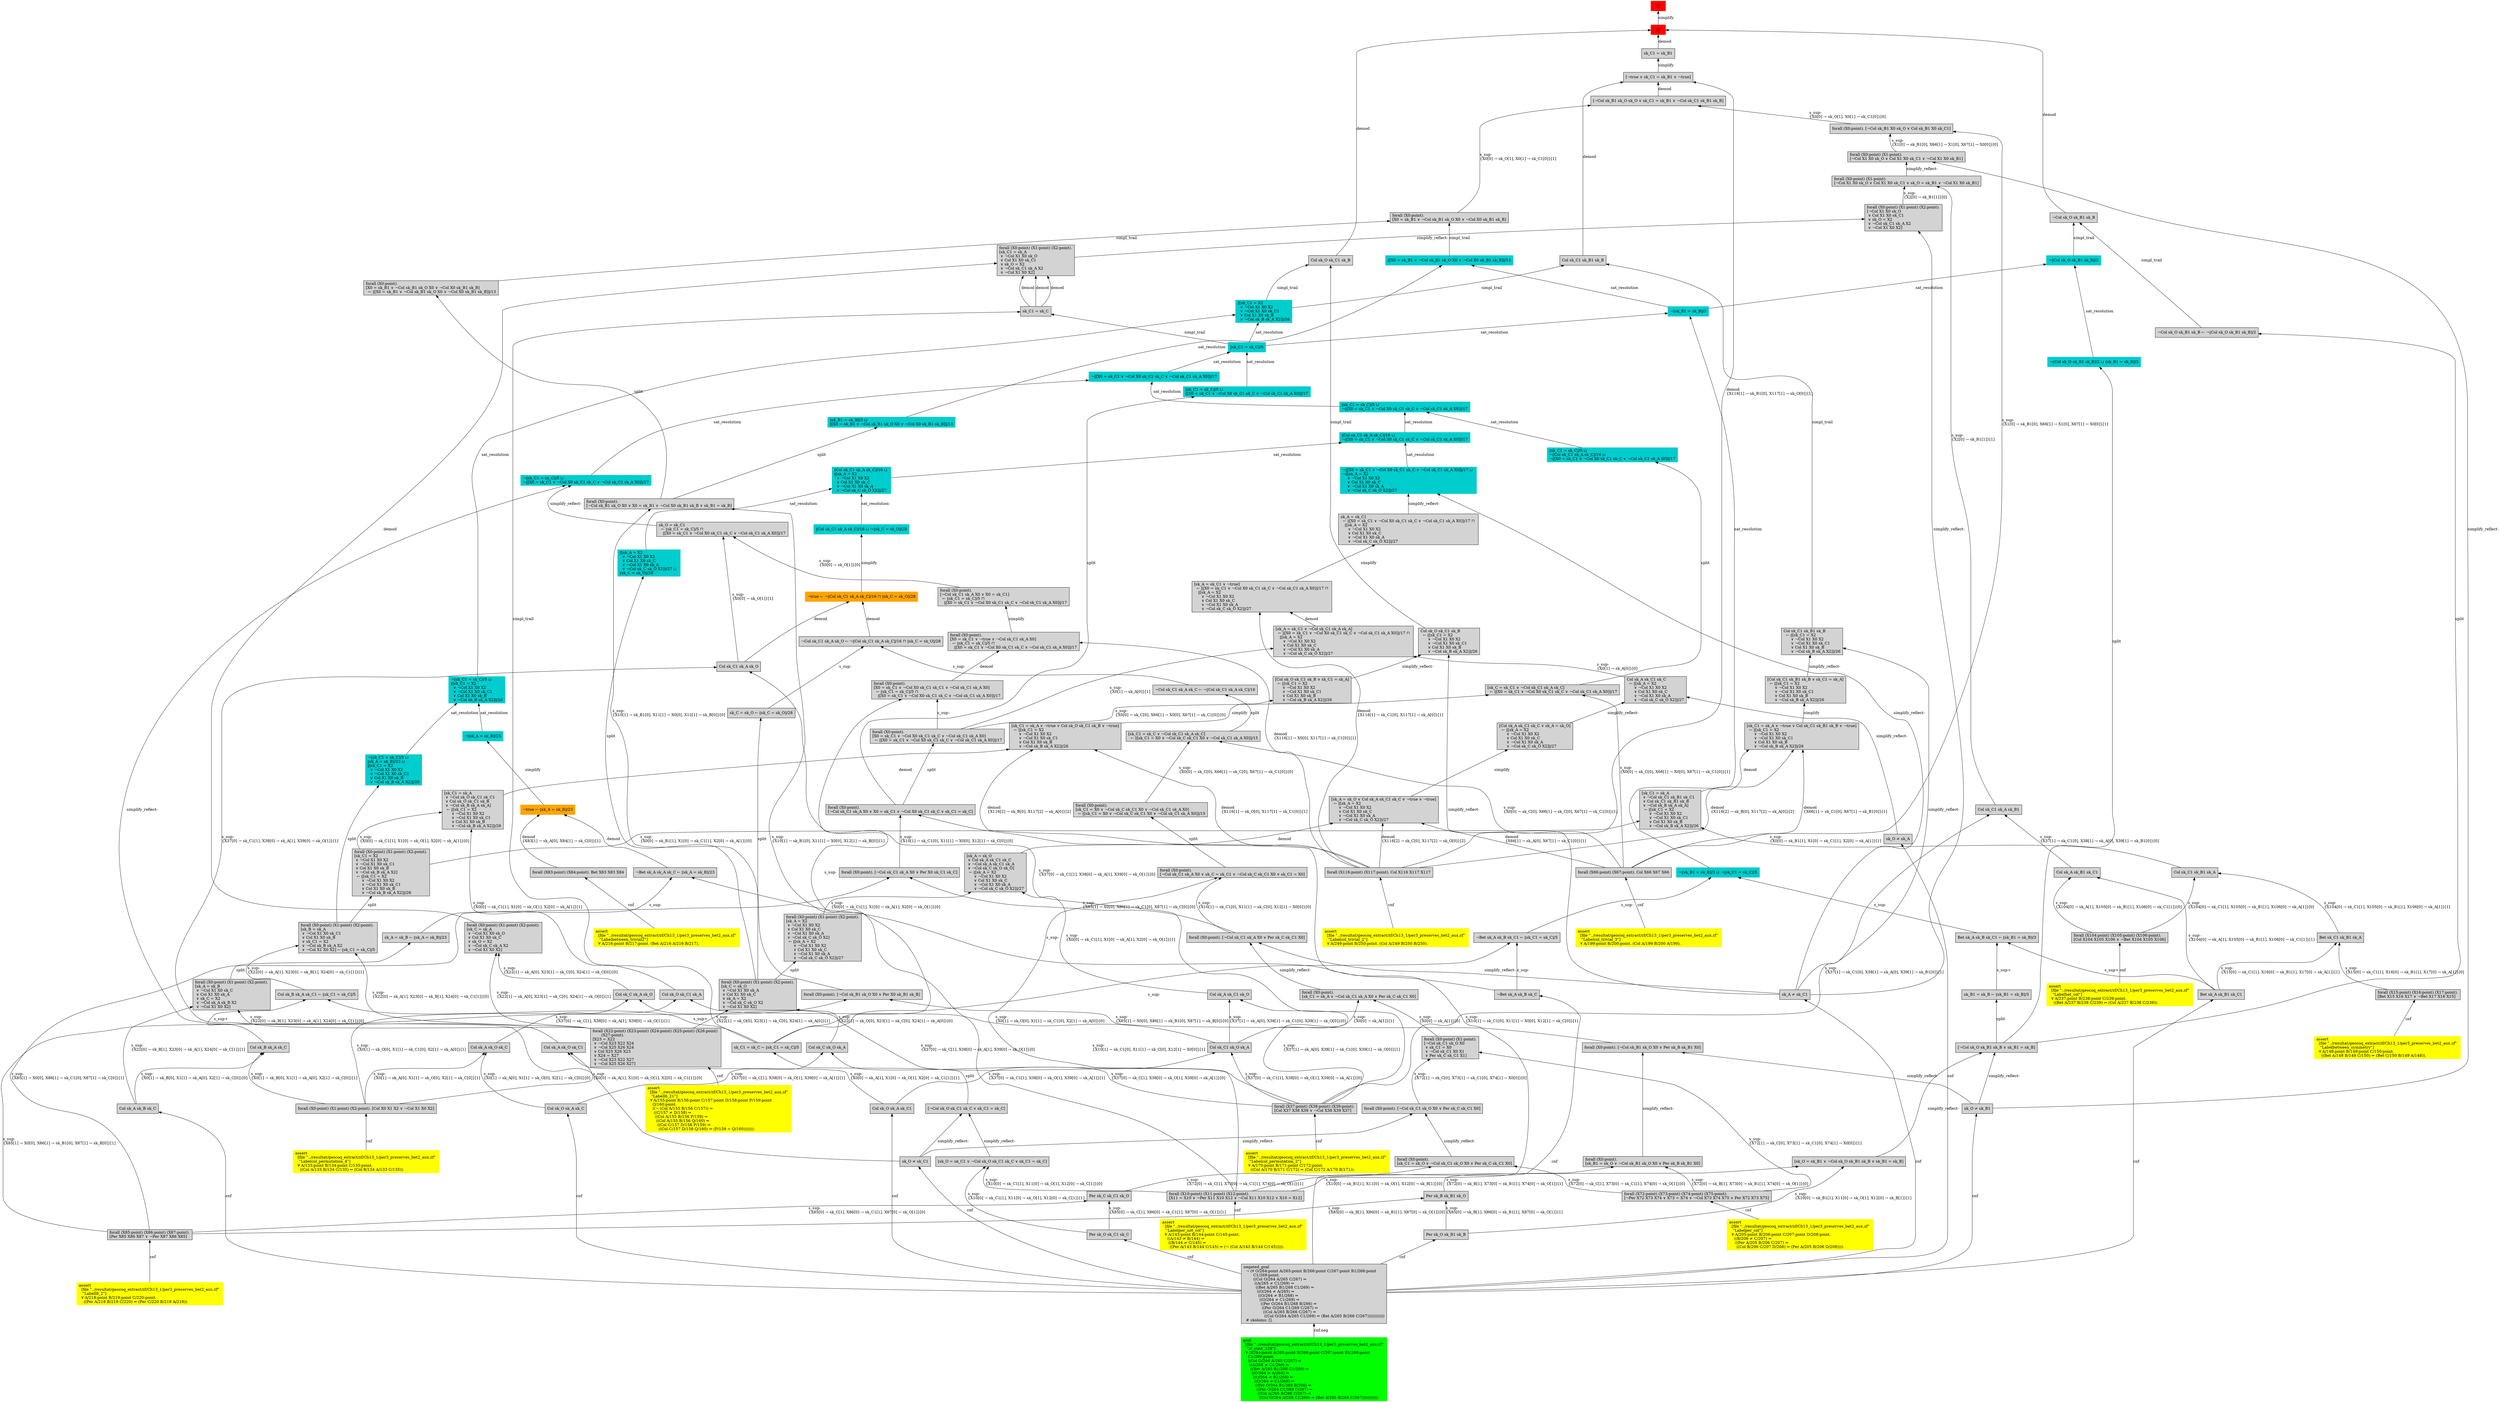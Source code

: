 digraph "unsat_graph" {
  vertex_0 [color=red, label="[]", shape=box, style=filled];
  vertex_0 -> vertex_1 [label="simplify", dir="back"];
  vertex_1 [color=red, label="[]", shape=box, style=filled];
  vertex_1 -> vertex_2 [label="demod", dir="back"];
  vertex_2 [shape=box, label="Col sk_O sk_C1 sk_B\l", style=filled];
  vertex_2 -> vertex_3 [label="simpl_trail", dir="back"];
  vertex_3 [color=cyan3, shape=box, label="⟦[sk_C1 = X2\l  ∨ ¬Col X1 X0 X2\l  ∨ ¬Col X1 X0 sk_C1\l  ∨ Col X1 X0 sk_B\l  ∨ ¬Col sk_B sk_A X2]⟧/26\l", style=filled];
  vertex_3 -> vertex_4 [label="sat_resolution", dir="back"];
  vertex_4 [color=cyan3, shape=box, label="⟦sk_C1 = sk_C⟧/5\l", style=filled];
  vertex_4 -> vertex_5 [label="sat_resolution", dir="back"];
  vertex_5 [color=cyan3, shape=box, label="¬⟦[X0 = sk_C1 ∨ ¬Col X0 sk_C1 sk_C ∨ ¬Col sk_C1 sk_A X0]⟧/17\l", style=filled];
  vertex_5 -> vertex_6 [label="sat_resolution", dir="back"];
  vertex_6 [color=cyan3, shape=box, label="¬⟦sk_C1 = sk_C⟧/5 ⊔ \l¬⟦[X0 = sk_C1 ∨ ¬Col X0 sk_C1 sk_C ∨ ¬Col sk_C1 sk_A X0]⟧/17\l", style=filled];
  vertex_6 -> vertex_7 [label="simplify_reflect-", dir="back"];
  vertex_7 [shape=box, label="sk_O ≠ sk_C1\l", style=filled];
  vertex_7 -> vertex_8 [label="cnf", dir="back"];
  vertex_8 [shape=box, label="negated_goal\l  ¬ (∀ O/264:point A/265:point B/266:point C/267:point B1/268:point \l        C1/269:point.\l        ((Col O/264 A/265 C/267) ⇒\l         ((A/265 ≠ C1/269) ⇒\l          ((Bet A/265 B1/268 C1/269) ⇒\l           ((O/264 ≠ A/265) ⇒\l            ((O/264 ≠ B1/268) ⇒\l             ((O/264 ≠ C1/269) ⇒\l              ((Per O/264 B1/268 B/266) ⇒\l               ((Per O/264 C1/269 C/267) ⇒\l                ((Col A/265 B/266 C/267) ⇒\l                 ((Col O/264 A/265 C1/269) ⇒ (Bet A/265 B/266 C/267))))))))))))\l  # skolems: [].\l", style=filled];
  vertex_8 -> vertex_9 [label="cnf.neg", dir="back"];
  vertex_9 [color=green, shape=box, label="goal\l  [file \"../resultat/geocoq_extract/zf/Ch13_1/per3_preserves_bet2_aux.zf\" \l   \"zf_stmt_128\"]\l  ∀ O/264:point A/265:point B/266:point C/267:point B1/268:point \l    C1/269:point.\l    ((Col O/264 A/265 C/267) ⇒\l     ((A/265 ≠ C1/269) ⇒\l      ((Bet A/265 B1/268 C1/269) ⇒\l       ((O/264 ≠ A/265) ⇒\l        ((O/264 ≠ B1/268) ⇒\l         ((O/264 ≠ C1/269) ⇒\l          ((Per O/264 B1/268 B/266) ⇒\l           ((Per O/264 C1/269 C/267) ⇒\l            ((Col A/265 B/266 C/267) ⇒\l             ((Col O/264 A/265 C1/269) ⇒ (Bet A/265 B/266 C/267))))))))))).\l", style=filled];
  vertex_6 -> vertex_10 [label="simplify_reflect-", dir="back"];
  vertex_10 [shape=box, label="sk_O = sk_C1\l  ← ⟦sk_C1 = sk_C⟧/5 ⊓ \l    ⟦[X0 = sk_C1 ∨ ¬Col X0 sk_C1 sk_C ∨ ¬Col sk_C1 sk_A X0]⟧/17\l", style=filled];
  vertex_10 -> vertex_11 [label="s_sup-\l\{X0[0] → sk_O[1]\}[0]\l", dir="back"];
  vertex_11 [shape=box, label="forall (X0:point).\l[¬Col sk_C1 sk_A X0 ∨ X0 = sk_C1]\l  ← ⟦sk_C1 = sk_C⟧/5 ⊓ \l    ⟦[X0 = sk_C1 ∨ ¬Col X0 sk_C1 sk_C ∨ ¬Col sk_C1 sk_A X0]⟧/17\l", style=filled];
  vertex_11 -> vertex_12 [label="simplify", dir="back"];
  vertex_12 [shape=box, label="forall (X0:point).\l[X0 = sk_C1 ∨ ¬true ∨ ¬Col sk_C1 sk_A X0]\l  ← ⟦sk_C1 = sk_C⟧/5 ⊓ \l    ⟦[X0 = sk_C1 ∨ ¬Col X0 sk_C1 sk_C ∨ ¬Col sk_C1 sk_A X0]⟧/17\l", style=filled];
  vertex_12 -> vertex_13 [label="demod\l\{X116[1] → X0[0], X117[1] → sk_C1[0]\}[1]\l", dir="back"];
  vertex_13 [shape=box, label="forall (X116:point) (X117:point). Col X116 X117 X117\l", style=filled];
  vertex_13 -> vertex_14 [label="cnf", dir="back"];
  vertex_14 [color=yellow, shape=box, label="assert\l  [file \"../resultat/geocoq_extract/zf/Ch13_1/per3_preserves_bet2_aux.zf\" \l   \"Labelcol_trivial_2\"]\l  ∀ A/249:point B/250:point. (Col A/249 B/250 B/250).\l", style=filled];
  vertex_12 -> vertex_15 [label="demod", dir="back"];
  vertex_15 [shape=box, label="forall (X0:point).\l[X0 = sk_C1 ∨ ¬Col X0 sk_C1 sk_C1 ∨ ¬Col sk_C1 sk_A X0]\l  ← ⟦sk_C1 = sk_C⟧/5 ⊓ \l    ⟦[X0 = sk_C1 ∨ ¬Col X0 sk_C1 sk_C ∨ ¬Col sk_C1 sk_A X0]⟧/17\l", style=filled];
  vertex_15 -> vertex_16 [label="s_sup-\l", dir="back"];
  vertex_16 [shape=box, label="forall (X0:point).\l[X0 = sk_C1 ∨ ¬Col X0 sk_C1 sk_C ∨ ¬Col sk_C1 sk_A X0]\l  ← ⟦[X0 = sk_C1 ∨ ¬Col X0 sk_C1 sk_C ∨ ¬Col sk_C1 sk_A X0]⟧/17\l", style=filled];
  vertex_16 -> vertex_17 [label="split", dir="back"];
  vertex_17 [shape=box, label="forall (X0:point).\l[¬Col sk_C1 sk_A X0 ∨ X0 = sk_C1 ∨ ¬Col X0 sk_C1 sk_C ∨ sk_C1 = sk_C]\l", style=filled];
  vertex_17 -> vertex_18 [label="s_sup-\l\{X10[1] → sk_C1[0], X11[1] → X0[0], X12[1] → sk_C[0]\}[1]\l", dir="back"];
  vertex_18 [shape=box, label="forall (X10:point) (X11:point) (X12:point).\l[X11 = X10 ∨ ¬Per X11 X10 X12 ∨ ¬Col X11 X10 X12 ∨ X10 = X12]\l", style=filled];
  vertex_18 -> vertex_19 [label="cnf", dir="back"];
  vertex_19 [color=yellow, shape=box, label="assert\l  [file \"../resultat/geocoq_extract/zf/Ch13_1/per3_preserves_bet2_aux.zf\" \l   \"Labelper_not_col\"]\l  ∀ A/143:point B/144:point C/145:point.\l    ((A/143 ≠ B/144) ⇒\l     ((B/144 ≠ C/145) ⇒\l      ((Per A/143 B/144 C/145) ⇒ (¬ (Col A/143 B/144 C/145))))).\l", style=filled];
  vertex_17 -> vertex_20 [label="s_sup-\l\{X10[1] → sk_C1[0], X11[1] → X0[0], X12[1] → sk_C[0]\}[0]\l", dir="back"];
  vertex_20 [shape=box, label="forall (X0:point). [¬Col sk_C1 sk_A X0 ∨ Per X0 sk_C1 sk_C]\l", style=filled];
  vertex_20 -> vertex_21 [label="s_sup-\l\{X85[1] → X0[0], X86[1] → sk_C1[0], X87[1] → sk_C[0]\}[1]\l", dir="back"];
  vertex_21 [shape=box, label="forall (X85:point) (X86:point) (X87:point).\l[Per X85 X86 X87 ∨ ¬Per X87 X86 X85]\l", style=filled];
  vertex_21 -> vertex_22 [label="cnf", dir="back"];
  vertex_22 [color=yellow, shape=box, label="assert\l  [file \"../resultat/geocoq_extract/zf/Ch13_1/per3_preserves_bet2_aux.zf\" \l   \"Labell8_2\"]\l  ∀ A/218:point B/219:point C/220:point.\l    ((Per A/218 B/219 C/220) ⇒ (Per C/220 B/219 A/218)).\l", style=filled];
  vertex_20 -> vertex_23 [label="s_sup-\l\{X85[1] → X0[0], X86[1] → sk_C1[0], X87[1] → sk_C[0]\}[0]\l", dir="back"];
  vertex_23 [shape=box, label="forall (X0:point). [¬Col sk_C1 sk_A X0 ∨ Per sk_C sk_C1 X0]\l", style=filled];
  vertex_23 -> vertex_24 [label="simplify_reflect-", dir="back"];
  vertex_24 [shape=box, label="sk_A ≠ sk_C1\l", style=filled];
  vertex_24 -> vertex_8 [label="cnf", dir="back"];
  vertex_23 -> vertex_25 [label="simplify_reflect-", dir="back"];
  vertex_25 [shape=box, label="forall (X0:point).\l[sk_C1 = sk_A ∨ ¬Col sk_C1 sk_A X0 ∨ Per sk_C sk_C1 X0]\l", style=filled];
  vertex_25 -> vertex_26 [label="s_sup-\l\{X0[0] → sk_A[1]\}[0]\l", dir="back"];
  vertex_26 [shape=box, label="forall (X0:point) (X1:point).\l[¬Col sk_C1 sk_O X0\l ∨ sk_C1 = X0\l ∨ ¬Col sk_C1 X0 X1\l ∨ Per sk_C sk_C1 X1]\l", style=filled];
  vertex_26 -> vertex_27 [label="s_sup-\l\{X72[1] → sk_C[0], X73[1] → sk_C1[0], X74[1] → X0[0]\}[1]\l", dir="back"];
  vertex_27 [shape=box, label="forall (X72:point) (X73:point) (X74:point) (X75:point).\l[¬Per X72 X73 X74 ∨ X73 = X74 ∨ ¬Col X73 X74 X75 ∨ Per X72 X73 X75]\l", style=filled];
  vertex_27 -> vertex_28 [label="cnf", dir="back"];
  vertex_28 [color=yellow, shape=box, label="assert\l  [file \"../resultat/geocoq_extract/zf/Ch13_1/per3_preserves_bet2_aux.zf\" \l   \"Labelper_col\"]\l  ∀ A/205:point B/206:point C/207:point D/208:point.\l    ((B/206 ≠ C/207) ⇒\l     ((Per A/205 B/206 C/207) ⇒\l      ((Col B/206 C/207 D/208) ⇒ (Per A/205 B/206 D/208)))).\l", style=filled];
  vertex_26 -> vertex_29 [label="s_sup-\l\{X72[1] → sk_C[0], X73[1] → sk_C1[0], X74[1] → X0[0]\}[0]\l", dir="back"];
  vertex_29 [shape=box, label="forall (X0:point). [¬Col sk_C1 sk_O X0 ∨ Per sk_C sk_C1 X0]\l", style=filled];
  vertex_29 -> vertex_7 [label="simplify_reflect-", dir="back"];
  vertex_29 -> vertex_30 [label="simplify_reflect-", dir="back"];
  vertex_30 [shape=box, label="forall (X0:point).\l[sk_C1 = sk_O ∨ ¬Col sk_C1 sk_O X0 ∨ Per sk_C sk_C1 X0]\l", style=filled];
  vertex_30 -> vertex_27 [label="s_sup-\l\{X72[0] → sk_C[1], X73[0] → sk_C1[1], X74[0] → sk_O[1]\}[0]\l", dir="back"];
  vertex_30 -> vertex_31 [label="s_sup-\l\{X72[0] → sk_C[1], X73[0] → sk_C1[1], X74[0] → sk_O[1]\}[1]\l", dir="back"];
  vertex_31 [shape=box, label="Per sk_C sk_C1 sk_O\l", style=filled];
  vertex_31 -> vertex_21 [label="s_sup-\l\{X85[0] → sk_C[1], X86[0] → sk_C1[1], X87[0] → sk_O[1]\}[0]\l", dir="back"];
  vertex_31 -> vertex_32 [label="s_sup-\l\{X85[0] → sk_C[1], X86[0] → sk_C1[1], X87[0] → sk_O[1]\}[1]\l", dir="back"];
  vertex_32 [shape=box, label="Per sk_O sk_C1 sk_C\l", style=filled];
  vertex_32 -> vertex_8 [label="cnf", dir="back"];
  vertex_25 -> vertex_33 [label="s_sup-\l\{X0[0] → sk_A[1]\}[1]\l", dir="back"];
  vertex_33 [shape=box, label="Col sk_C1 sk_O sk_A\l", style=filled];
  vertex_33 -> vertex_34 [label="s_sup-\l\{X37[0] → sk_C1[1], X38[0] → sk_O[1], X39[0] → sk_A[1]\}[0]\l", dir="back"];
  vertex_34 [shape=box, label="forall (X37:point) (X38:point) (X39:point).\l[Col X37 X38 X39 ∨ ¬Col X38 X39 X37]\l", style=filled];
  vertex_34 -> vertex_35 [label="cnf", dir="back"];
  vertex_35 [color=yellow, shape=box, label="assert\l  [file \"../resultat/geocoq_extract/zf/Ch13_1/per3_preserves_bet2_aux.zf\" \l   \"Labelcol_permutation_2\"]\l  ∀ A/170:point B/171:point C/172:point.\l    ((Col A/170 B/171 C/172) ⇒ (Col C/172 A/170 B/171)).\l", style=filled];
  vertex_33 -> vertex_36 [label="s_sup-\l\{X37[0] → sk_C1[1], X38[0] → sk_O[1], X39[0] → sk_A[1]\}[1]\l", dir="back"];
  vertex_36 [shape=box, label="Col sk_O sk_A sk_C1\l", style=filled];
  vertex_36 -> vertex_8 [label="cnf", dir="back"];
  vertex_15 -> vertex_37 [label="s_sup-\l", dir="back"];
  vertex_37 [shape=box, label="sk_C1 = sk_C ← ⟦sk_C1 = sk_C⟧/5\l", style=filled];
  vertex_37 -> vertex_38 [label="split", dir="back"];
  vertex_38 [shape=box, label="[¬Col sk_O sk_C1 sk_C ∨ sk_C1 = sk_C]\l", style=filled];
  vertex_38 -> vertex_7 [label="simplify_reflect-", dir="back"];
  vertex_38 -> vertex_39 [label="simplify_reflect-", dir="back"];
  vertex_39 [shape=box, label="[sk_O = sk_C1 ∨ ¬Col sk_O sk_C1 sk_C ∨ sk_C1 = sk_C]\l", style=filled];
  vertex_39 -> vertex_18 [label="s_sup-\l\{X10[0] → sk_C1[1], X11[0] → sk_O[1], X12[0] → sk_C[1]\}[0]\l", dir="back"];
  vertex_39 -> vertex_32 [label="s_sup-\l\{X10[0] → sk_C1[1], X11[0] → sk_O[1], X12[0] → sk_C[1]\}[1]\l", dir="back"];
  vertex_10 -> vertex_40 [label="s_sup-\l\{X0[0] → sk_O[1]\}[1]\l", dir="back"];
  vertex_40 [shape=box, label="Col sk_C1 sk_A sk_O\l", style=filled];
  vertex_40 -> vertex_34 [label="s_sup-\l\{X37[0] → sk_C1[1], X38[0] → sk_A[1], X39[0] → sk_O[1]\}[0]\l", dir="back"];
  vertex_40 -> vertex_41 [label="s_sup-\l\{X37[0] → sk_C1[1], X38[0] → sk_A[1], X39[0] → sk_O[1]\}[1]\l", dir="back"];
  vertex_41 [shape=box, label="Col sk_A sk_O sk_C1\l", style=filled];
  vertex_41 -> vertex_42 [label="s_sup-\l\{X0[0] → sk_A[1], X1[0] → sk_O[1], X2[0] → sk_C1[1]\}[0]\l", dir="back"];
  vertex_42 [shape=box, label="forall (X0:point) (X1:point) (X2:point). [Col X0 X1 X2 ∨ ¬Col X1 X0 X2]\l", style=filled];
  vertex_42 -> vertex_43 [label="cnf", dir="back"];
  vertex_43 [color=yellow, shape=box, label="assert\l  [file \"../resultat/geocoq_extract/zf/Ch13_1/per3_preserves_bet2_aux.zf\" \l   \"Labelcol_permutation_4\"]\l  ∀ A/133:point B/134:point C/135:point.\l    ((Col A/133 B/134 C/135) ⇒ (Col B/134 A/133 C/135)).\l", style=filled];
  vertex_41 -> vertex_36 [label="s_sup-\l\{X0[0] → sk_A[1], X1[0] → sk_O[1], X2[0] → sk_C1[1]\}[1]\l", dir="back"];
  vertex_5 -> vertex_44 [label="sat_resolution", dir="back"];
  vertex_44 [color=cyan3, shape=box, label="⟦sk_C1 = sk_C⟧/5 ⊔ \l¬⟦[X0 = sk_C1 ∨ ¬Col X0 sk_C1 sk_C ∨ ¬Col sk_C1 sk_A X0]⟧/17\l", style=filled];
  vertex_44 -> vertex_45 [label="sat_resolution", dir="back"];
  vertex_45 [color=cyan3, shape=box, label="⟦sk_C1 = sk_C⟧/5 ⊔ \l¬⟦Col sk_C1 sk_A sk_C⟧/16 ⊔ \l¬⟦[X0 = sk_C1 ∨ ¬Col X0 sk_C1 sk_C ∨ ¬Col sk_C1 sk_A X0]⟧/17\l", style=filled];
  vertex_45 -> vertex_46 [label="split", dir="back"];
  vertex_46 [shape=box, label="[sk_C = sk_C1 ∨ ¬Col sk_C1 sk_A sk_C]\l  ← ⟦[X0 = sk_C1 ∨ ¬Col X0 sk_C1 sk_C ∨ ¬Col sk_C1 sk_A X0]⟧/17\l", style=filled];
  vertex_46 -> vertex_16 [label="s_sup-\l\{X0[0] → sk_C[0], X66[1] → X0[0], X67[1] → sk_C1[0]\}[0]\l", dir="back"];
  vertex_46 -> vertex_47 [label="s_sup-\l\{X0[0] → sk_C[0], X66[1] → X0[0], X67[1] → sk_C1[0]\}[1]\l", dir="back"];
  vertex_47 [shape=box, label="forall (X66:point) (X67:point). Col X66 X67 X66\l", style=filled];
  vertex_47 -> vertex_48 [label="cnf", dir="back"];
  vertex_48 [color=yellow, shape=box, label="assert\l  [file \"../resultat/geocoq_extract/zf/Ch13_1/per3_preserves_bet2_aux.zf\" \l   \"Labelcol_trivial_3\"]\l  ∀ A/199:point B/200:point. (Col A/199 B/200 A/199).\l", style=filled];
  vertex_44 -> vertex_49 [label="sat_resolution", dir="back"];
  vertex_49 [color=cyan3, shape=box, label="⟦Col sk_C1 sk_A sk_C⟧/16 ⊔ \l¬⟦[X0 = sk_C1 ∨ ¬Col X0 sk_C1 sk_C ∨ ¬Col sk_C1 sk_A X0]⟧/17\l", style=filled];
  vertex_49 -> vertex_50 [label="sat_resolution", dir="back"];
  vertex_50 [color=cyan3, shape=box, label="¬⟦[X0 = sk_C1 ∨ ¬Col X0 sk_C1 sk_C ∨ ¬Col sk_C1 sk_A X0]⟧/17 ⊔ \l¬⟦[sk_A = X2\l    ∨ ¬Col X1 X0 X2\l    ∨ Col X1 X0 sk_C\l    ∨ ¬Col X1 X0 sk_A\l    ∨ ¬Col sk_C sk_O X2]⟧/27\l", style=filled];
  vertex_50 -> vertex_24 [label="simplify_reflect-", dir="back"];
  vertex_50 -> vertex_51 [label="simplify_reflect-", dir="back"];
  vertex_51 [shape=box, label="sk_A = sk_C1\l  ← ⟦[X0 = sk_C1 ∨ ¬Col X0 sk_C1 sk_C ∨ ¬Col sk_C1 sk_A X0]⟧/17 ⊓ \l    ⟦[sk_A = X2\l      ∨ ¬Col X1 X0 X2\l      ∨ Col X1 X0 sk_C\l      ∨ ¬Col X1 X0 sk_A\l      ∨ ¬Col sk_C sk_O X2]⟧/27\l", style=filled];
  vertex_51 -> vertex_52 [label="simplify", dir="back"];
  vertex_52 [shape=box, label="[sk_A = sk_C1 ∨ ¬true]\l  ← ⟦[X0 = sk_C1 ∨ ¬Col X0 sk_C1 sk_C ∨ ¬Col sk_C1 sk_A X0]⟧/17 ⊓ \l    ⟦[sk_A = X2\l      ∨ ¬Col X1 X0 X2\l      ∨ Col X1 X0 sk_C\l      ∨ ¬Col X1 X0 sk_A\l      ∨ ¬Col sk_C sk_O X2]⟧/27\l", style=filled];
  vertex_52 -> vertex_13 [label="demod\l\{X116[1] → sk_C1[0], X117[1] → sk_A[0]\}[1]\l", dir="back"];
  vertex_52 -> vertex_53 [label="demod", dir="back"];
  vertex_53 [shape=box, label="[sk_A = sk_C1 ∨ ¬Col sk_C1 sk_A sk_A]\l  ← ⟦[X0 = sk_C1 ∨ ¬Col X0 sk_C1 sk_C ∨ ¬Col sk_C1 sk_A X0]⟧/17 ⊓ \l    ⟦[sk_A = X2\l      ∨ ¬Col X1 X0 X2\l      ∨ Col X1 X0 sk_C\l      ∨ ¬Col X1 X0 sk_A\l      ∨ ¬Col sk_C sk_O X2]⟧/27\l", style=filled];
  vertex_53 -> vertex_16 [label="s_sup-\l\{X0[1] → sk_A[0]\}[1]\l", dir="back"];
  vertex_53 -> vertex_54 [label="s_sup-\l\{X0[1] → sk_A[0]\}[0]\l", dir="back"];
  vertex_54 [shape=box, label="Col sk_A sk_C1 sk_C\l  ← ⟦[sk_A = X2\l      ∨ ¬Col X1 X0 X2\l      ∨ Col X1 X0 sk_C\l      ∨ ¬Col X1 X0 sk_A\l      ∨ ¬Col sk_C sk_O X2]⟧/27\l", style=filled];
  vertex_54 -> vertex_55 [label="simplify_reflect-", dir="back"];
  vertex_55 [shape=box, label="sk_O ≠ sk_A\l", style=filled];
  vertex_55 -> vertex_8 [label="cnf", dir="back"];
  vertex_54 -> vertex_56 [label="simplify_reflect-", dir="back"];
  vertex_56 [shape=box, label="[Col sk_A sk_C1 sk_C ∨ sk_A = sk_O]\l  ← ⟦[sk_A = X2\l      ∨ ¬Col X1 X0 X2\l      ∨ Col X1 X0 sk_C\l      ∨ ¬Col X1 X0 sk_A\l      ∨ ¬Col sk_C sk_O X2]⟧/27\l", style=filled];
  vertex_56 -> vertex_57 [label="simplify", dir="back"];
  vertex_57 [shape=box, label="[sk_A = sk_O ∨ Col sk_A sk_C1 sk_C ∨ ¬true ∨ ¬true]\l  ← ⟦[sk_A = X2\l      ∨ ¬Col X1 X0 X2\l      ∨ Col X1 X0 sk_C\l      ∨ ¬Col X1 X0 sk_A\l      ∨ ¬Col sk_C sk_O X2]⟧/27\l", style=filled];
  vertex_57 -> vertex_13 [label="demod\l\{X116[2] → sk_C[0], X117[2] → sk_O[0]\}[2]\l", dir="back"];
  vertex_57 -> vertex_47 [label="demod\l\{X66[1] → sk_A[0], X67[1] → sk_C1[0]\}[1]\l", dir="back"];
  vertex_57 -> vertex_58 [label="demod", dir="back"];
  vertex_58 [shape=box, label="[sk_A = sk_O\l ∨ Col sk_A sk_C1 sk_C\l ∨ ¬Col sk_A sk_C1 sk_A\l ∨ ¬Col sk_C sk_O sk_O]\l  ← ⟦[sk_A = X2\l      ∨ ¬Col X1 X0 X2\l      ∨ Col X1 X0 sk_C\l      ∨ ¬Col X1 X0 sk_A\l      ∨ ¬Col sk_C sk_O X2]⟧/27\l", style=filled];
  vertex_58 -> vertex_59 [label="s_sup-\l\{X0[0] → sk_C1[1], X1[0] → sk_A[1], X2[0] → sk_O[1]\}[0]\l", dir="back"];
  vertex_59 [shape=box, label="forall (X0:point) (X1:point) (X2:point).\l[sk_A = X2\l ∨ ¬Col X1 X0 X2\l ∨ Col X1 X0 sk_C\l ∨ ¬Col X1 X0 sk_A\l ∨ ¬Col sk_C sk_O X2]\l  ← ⟦[sk_A = X2\l      ∨ ¬Col X1 X0 X2\l      ∨ Col X1 X0 sk_C\l      ∨ ¬Col X1 X0 sk_A\l      ∨ ¬Col sk_C sk_O X2]⟧/27\l", style=filled];
  vertex_59 -> vertex_60 [label="split", dir="back"];
  vertex_60 [shape=box, label="forall (X0:point) (X1:point) (X2:point).\l[sk_C = sk_O\l ∨ ¬Col X1 X0 sk_A\l ∨ Col X1 X0 sk_C\l ∨ sk_A = X2\l ∨ ¬Col sk_C sk_O X2\l ∨ ¬Col X1 X0 X2]\l", style=filled];
  vertex_60 -> vertex_61 [label="s_sup-\l\{X22[1] → sk_O[0], X23[1] → sk_C[0], X24[1] → sk_A[0]\}[1]\l", dir="back"];
  vertex_61 [shape=box, label="forall (X22:point) (X23:point) (X24:point) (X25:point) (X26:point) \l       (X27:point).\l[X23 = X22\l ∨ ¬Col X23 X22 X24\l ∨ ¬Col X25 X26 X24\l ∨ Col X25 X26 X23\l ∨ X24 = X27\l ∨ ¬Col X23 X22 X27\l ∨ ¬Col X25 X26 X27]\l", style=filled];
  vertex_61 -> vertex_62 [label="cnf", dir="back"];
  vertex_62 [color=yellow, shape=box, label="assert\l  [file \"../resultat/geocoq_extract/zf/Ch13_1/per3_preserves_bet2_aux.zf\" \l   \"Labell6_21\"]\l  ∀ A/155:point B/156:point C/157:point D/158:point P/159:point \l    Q/160:point.\l    ((¬ (Col A/155 B/156 C/157)) ⇒\l     ((C/157 ≠ D/158) ⇒\l      ((Col A/155 B/156 P/159) ⇒\l       ((Col A/155 B/156 Q/160) ⇒\l        ((Col C/157 D/158 P/159) ⇒\l         ((Col C/157 D/158 Q/160) ⇒ (P/159 = Q/160))))))).\l", style=filled];
  vertex_60 -> vertex_63 [label="s_sup-\l\{X22[1] → sk_O[0], X23[1] → sk_C[0], X24[1] → sk_A[0]\}[0]\l", dir="back"];
  vertex_63 [shape=box, label="Col sk_C sk_O sk_A\l", style=filled];
  vertex_63 -> vertex_34 [label="s_sup-\l\{X37[0] → sk_C[1], X38[0] → sk_O[1], X39[0] → sk_A[1]\}[0]\l", dir="back"];
  vertex_63 -> vertex_64 [label="s_sup-\l\{X37[0] → sk_C[1], X38[0] → sk_O[1], X39[0] → sk_A[1]\}[1]\l", dir="back"];
  vertex_64 [shape=box, label="Col sk_O sk_A sk_C\l", style=filled];
  vertex_64 -> vertex_8 [label="cnf", dir="back"];
  vertex_58 -> vertex_65 [label="s_sup-\l\{X0[0] → sk_C1[1], X1[0] → sk_A[1], X2[0] → sk_O[1]\}[1]\l", dir="back"];
  vertex_65 [shape=box, label="Col sk_A sk_C1 sk_O\l", style=filled];
  vertex_65 -> vertex_34 [label="s_sup-\l\{X37[1] → sk_A[0], X38[1] → sk_C1[0], X39[1] → sk_O[0]\}[1]\l", dir="back"];
  vertex_65 -> vertex_33 [label="s_sup-\l\{X37[1] → sk_A[0], X38[1] → sk_C1[0], X39[1] → sk_O[0]\}[0]\l", dir="back"];
  vertex_49 -> vertex_66 [label="sat_resolution", dir="back"];
  vertex_66 [color=cyan3, shape=box, label="⟦Col sk_C1 sk_A sk_C⟧/16 ⊔ \l⟦[sk_A = X2\l  ∨ ¬Col X1 X0 X2\l  ∨ Col X1 X0 sk_C\l  ∨ ¬Col X1 X0 sk_A\l  ∨ ¬Col sk_C sk_O X2]⟧/27\l", style=filled];
  vertex_66 -> vertex_67 [label="sat_resolution", dir="back"];
  vertex_67 [color=cyan3, shape=box, label="⟦Col sk_C1 sk_A sk_C⟧/16 ⊔ ¬⟦sk_C = sk_O⟧/28\l", style=filled];
  vertex_67 -> vertex_68 [label="simplify", dir="back"];
  vertex_68 [color=orange, shape=box, label="¬true ← ¬⟦Col sk_C1 sk_A sk_C⟧/16 ⊓ ⟦sk_C = sk_O⟧/28\l", style=filled];
  vertex_68 -> vertex_40 [label="demod", dir="back"];
  vertex_68 -> vertex_69 [label="demod", dir="back"];
  vertex_69 [shape=box, label="¬Col sk_C1 sk_A sk_O ← ¬⟦Col sk_C1 sk_A sk_C⟧/16 ⊓ ⟦sk_C = sk_O⟧/28\l", style=filled];
  vertex_69 -> vertex_70 [label="s_sup-\l", dir="back"];
  vertex_70 [shape=box, label="¬Col sk_C1 sk_A sk_C ← ¬⟦Col sk_C1 sk_A sk_C⟧/16\l", style=filled];
  vertex_70 -> vertex_71 [label="split", dir="back"];
  vertex_71 [shape=box, label="[sk_C1 = sk_C ∨ ¬Col sk_C1 sk_A sk_C]\l  ← ⟦[sk_C1 = X0 ∨ ¬Col sk_C sk_C1 X0 ∨ ¬Col sk_C1 sk_A X0]⟧/15\l", style=filled];
  vertex_71 -> vertex_72 [label="s_sup-\l\{X0[0] → sk_C[0], X66[1] → sk_C[0], X67[1] → sk_C1[0]\}[0]\l", dir="back"];
  vertex_72 [shape=box, label="forall (X0:point).\l[sk_C1 = X0 ∨ ¬Col sk_C sk_C1 X0 ∨ ¬Col sk_C1 sk_A X0]\l  ← ⟦[sk_C1 = X0 ∨ ¬Col sk_C sk_C1 X0 ∨ ¬Col sk_C1 sk_A X0]⟧/15\l", style=filled];
  vertex_72 -> vertex_73 [label="split", dir="back"];
  vertex_73 [shape=box, label="forall (X0:point).\l[¬Col sk_C1 sk_A X0 ∨ sk_C = sk_C1 ∨ ¬Col sk_C sk_C1 X0 ∨ sk_C1 = X0]\l", style=filled];
  vertex_73 -> vertex_18 [label="s_sup-\l\{X10[1] → sk_C1[0], X11[1] → sk_C[0], X12[1] → X0[0]\}[1]\l", dir="back"];
  vertex_73 -> vertex_23 [label="s_sup-\l\{X10[1] → sk_C1[0], X11[1] → sk_C[0], X12[1] → X0[0]\}[0]\l", dir="back"];
  vertex_71 -> vertex_47 [label="s_sup-\l\{X0[0] → sk_C[0], X66[1] → sk_C[0], X67[1] → sk_C1[0]\}[1]\l", dir="back"];
  vertex_69 -> vertex_74 [label="s_sup-\l", dir="back"];
  vertex_74 [shape=box, label="sk_C = sk_O ← ⟦sk_C = sk_O⟧/28\l", style=filled];
  vertex_74 -> vertex_60 [label="split", dir="back"];
  vertex_66 -> vertex_75 [label="sat_resolution", dir="back"];
  vertex_75 [color=cyan3, shape=box, label="⟦[sk_A = X2\l  ∨ ¬Col X1 X0 X2\l  ∨ Col X1 X0 sk_C\l  ∨ ¬Col X1 X0 sk_A\l  ∨ ¬Col sk_C sk_O X2]⟧/27 ⊔ \l⟦sk_C = sk_O⟧/28\l", style=filled];
  vertex_75 -> vertex_60 [label="split", dir="back"];
  vertex_4 -> vertex_76 [label="sat_resolution", dir="back"];
  vertex_76 [color=cyan3, shape=box, label="⟦sk_C1 = sk_C⟧/5 ⊔ \l⟦[X0 = sk_C1 ∨ ¬Col X0 sk_C1 sk_C ∨ ¬Col sk_C1 sk_A X0]⟧/17\l", style=filled];
  vertex_76 -> vertex_17 [label="split", dir="back"];
  vertex_3 -> vertex_77 [label="sat_resolution", dir="back"];
  vertex_77 [color=cyan3, shape=box, label="¬⟦sk_C1 = sk_C⟧/5 ⊔ \l⟦[sk_C1 = X2\l  ∨ ¬Col X1 X0 X2\l  ∨ ¬Col X1 X0 sk_C1\l  ∨ Col X1 X0 sk_B\l  ∨ ¬Col sk_B sk_A X2]⟧/26\l", style=filled];
  vertex_77 -> vertex_78 [label="sat_resolution", dir="back"];
  vertex_78 [color=cyan3, shape=box, label="¬⟦sk_A = sk_B⟧/23\l", style=filled];
  vertex_78 -> vertex_79 [label="simplify", dir="back"];
  vertex_79 [color=orange, shape=box, label="¬true ← ⟦sk_A = sk_B⟧/23\l", style=filled];
  vertex_79 -> vertex_80 [label="demod\l\{X83[1] → sk_A[0], X84[1] → sk_C[0]\}[1]\l", dir="back"];
  vertex_80 [shape=box, label="forall (X83:point) (X84:point). Bet X83 X83 X84\l", style=filled];
  vertex_80 -> vertex_81 [label="cnf", dir="back"];
  vertex_81 [color=yellow, shape=box, label="assert\l  [file \"../resultat/geocoq_extract/zf/Ch13_1/per3_preserves_bet2_aux.zf\" \l   \"Labelbetween_trivial2\"]\l  ∀ A/216:point B/217:point. (Bet A/216 A/216 B/217).\l", style=filled];
  vertex_79 -> vertex_82 [label="demod", dir="back"];
  vertex_82 [shape=box, label="¬Bet sk_A sk_A sk_C ← ⟦sk_A = sk_B⟧/23\l", style=filled];
  vertex_82 -> vertex_83 [label="s_sup-\l", dir="back"];
  vertex_83 [shape=box, label="¬Bet sk_A sk_B sk_C\l", style=filled];
  vertex_83 -> vertex_8 [label="cnf", dir="back"];
  vertex_82 -> vertex_84 [label="s_sup-\l", dir="back"];
  vertex_84 [shape=box, label="sk_A = sk_B ← ⟦sk_A = sk_B⟧/23\l", style=filled];
  vertex_84 -> vertex_85 [label="split", dir="back"];
  vertex_85 [shape=box, label="forall (X0:point) (X1:point) (X2:point).\l[sk_A = sk_B\l ∨ ¬Col X1 X0 sk_C\l ∨ Col X1 X0 sk_A\l ∨ sk_C = X2\l ∨ ¬Col sk_A sk_B X2\l ∨ ¬Col X1 X0 X2]\l", style=filled];
  vertex_85 -> vertex_61 [label="s_sup-\l\{X22[0] → sk_B[1], X23[0] → sk_A[1], X24[0] → sk_C[1]\}[0]\l", dir="back"];
  vertex_85 -> vertex_86 [label="s_sup-\l\{X22[0] → sk_B[1], X23[0] → sk_A[1], X24[0] → sk_C[1]\}[1]\l", dir="back"];
  vertex_86 [shape=box, label="Col sk_A sk_B sk_C\l", style=filled];
  vertex_86 -> vertex_8 [label="cnf", dir="back"];
  vertex_77 -> vertex_87 [label="sat_resolution", dir="back"];
  vertex_87 [color=cyan3, shape=box, label="¬⟦sk_C1 = sk_C⟧/5 ⊔ \l⟦sk_A = sk_B⟧/23 ⊔ \l⟦[sk_C1 = X2\l  ∨ ¬Col X1 X0 X2\l  ∨ ¬Col X1 X0 sk_C1\l  ∨ Col X1 X0 sk_B\l  ∨ ¬Col sk_B sk_A X2]⟧/26\l", style=filled];
  vertex_87 -> vertex_88 [label="split", dir="back"];
  vertex_88 [shape=box, label="forall (X0:point) (X1:point) (X2:point).\l[sk_B = sk_A\l ∨ ¬Col X1 X0 sk_C1\l ∨ Col X1 X0 sk_B\l ∨ sk_C1 = X2\l ∨ ¬Col sk_B sk_A X2\l ∨ ¬Col X1 X0 X2] ← ⟦sk_C1 = sk_C⟧/5\l", style=filled];
  vertex_88 -> vertex_61 [label="s_sup-\l\{X22[0] → sk_A[1], X23[0] → sk_B[1], X24[0] → sk_C1[1]\}[0]\l", dir="back"];
  vertex_88 -> vertex_89 [label="s_sup-\l\{X22[0] → sk_A[1], X23[0] → sk_B[1], X24[0] → sk_C1[1]\}[1]\l", dir="back"];
  vertex_89 [shape=box, label="Col sk_B sk_A sk_C1 ← ⟦sk_C1 = sk_C⟧/5\l", style=filled];
  vertex_89 -> vertex_90 [label="s_sup+\l", dir="back"];
  vertex_90 [shape=box, label="Col sk_B sk_A sk_C\l", style=filled];
  vertex_90 -> vertex_42 [label="s_sup-\l\{X0[1] → sk_B[0], X1[1] → sk_A[0], X2[1] → sk_C[0]\}[1]\l", dir="back"];
  vertex_90 -> vertex_86 [label="s_sup-\l\{X0[1] → sk_B[0], X1[1] → sk_A[0], X2[1] → sk_C[0]\}[0]\l", dir="back"];
  vertex_89 -> vertex_37 [label="s_sup+\l", dir="back"];
  vertex_2 -> vertex_91 [label="simpl_trail", dir="back"];
  vertex_91 [shape=box, label="Col sk_O sk_C1 sk_B\l  ← ⟦[sk_C1 = X2\l      ∨ ¬Col X1 X0 X2\l      ∨ ¬Col X1 X0 sk_C1\l      ∨ Col X1 X0 sk_B\l      ∨ ¬Col sk_B sk_A X2]⟧/26\l", style=filled];
  vertex_91 -> vertex_24 [label="simplify_reflect-", dir="back"];
  vertex_91 -> vertex_92 [label="simplify_reflect-", dir="back"];
  vertex_92 [shape=box, label="[Col sk_O sk_C1 sk_B ∨ sk_C1 = sk_A]\l  ← ⟦[sk_C1 = X2\l      ∨ ¬Col X1 X0 X2\l      ∨ ¬Col X1 X0 sk_C1\l      ∨ Col X1 X0 sk_B\l      ∨ ¬Col sk_B sk_A X2]⟧/26\l", style=filled];
  vertex_92 -> vertex_93 [label="simplify", dir="back"];
  vertex_93 [shape=box, label="[sk_C1 = sk_A ∨ ¬true ∨ Col sk_O sk_C1 sk_B ∨ ¬true]\l  ← ⟦[sk_C1 = X2\l      ∨ ¬Col X1 X0 X2\l      ∨ ¬Col X1 X0 sk_C1\l      ∨ Col X1 X0 sk_B\l      ∨ ¬Col sk_B sk_A X2]⟧/26\l", style=filled];
  vertex_93 -> vertex_13 [label="demod\l\{X116[2] → sk_B[0], X117[2] → sk_A[0]\}[2]\l", dir="back"];
  vertex_93 -> vertex_13 [label="demod\l\{X116[1] → sk_O[0], X117[1] → sk_C1[0]\}[1]\l", dir="back"];
  vertex_93 -> vertex_94 [label="demod", dir="back"];
  vertex_94 [shape=box, label="[sk_C1 = sk_A\l ∨ ¬Col sk_O sk_C1 sk_C1\l ∨ Col sk_O sk_C1 sk_B\l ∨ ¬Col sk_B sk_A sk_A]\l  ← ⟦[sk_C1 = X2\l      ∨ ¬Col X1 X0 X2\l      ∨ ¬Col X1 X0 sk_C1\l      ∨ Col X1 X0 sk_B\l      ∨ ¬Col sk_B sk_A X2]⟧/26\l", style=filled];
  vertex_94 -> vertex_95 [label="s_sup-\l\{X0[0] → sk_C1[1], X1[0] → sk_O[1], X2[0] → sk_A[1]\}[0]\l", dir="back"];
  vertex_95 [shape=box, label="forall (X0:point) (X1:point) (X2:point).\l[sk_C1 = X2\l ∨ ¬Col X1 X0 X2\l ∨ ¬Col X1 X0 sk_C1\l ∨ Col X1 X0 sk_B\l ∨ ¬Col sk_B sk_A X2]\l  ← ⟦[sk_C1 = X2\l      ∨ ¬Col X1 X0 X2\l      ∨ ¬Col X1 X0 sk_C1\l      ∨ Col X1 X0 sk_B\l      ∨ ¬Col sk_B sk_A X2]⟧/26\l", style=filled];
  vertex_95 -> vertex_88 [label="split", dir="back"];
  vertex_94 -> vertex_96 [label="s_sup-\l\{X0[0] → sk_C1[1], X1[0] → sk_O[1], X2[0] → sk_A[1]\}[1]\l", dir="back"];
  vertex_96 [shape=box, label="Col sk_O sk_C1 sk_A\l", style=filled];
  vertex_96 -> vertex_42 [label="s_sup-\l\{X0[1] → sk_O[0], X1[1] → sk_C1[0], X2[1] → sk_A[0]\}[1]\l", dir="back"];
  vertex_96 -> vertex_33 [label="s_sup-\l\{X0[1] → sk_O[0], X1[1] → sk_C1[0], X2[1] → sk_A[0]\}[0]\l", dir="back"];
  vertex_1 -> vertex_97 [label="demod", dir="back"];
  vertex_97 [shape=box, label="sk_C1 = sk_B1\l", style=filled];
  vertex_97 -> vertex_98 [label="simplify", dir="back"];
  vertex_98 [shape=box, label="[¬true ∨ sk_C1 = sk_B1 ∨ ¬true]\l", style=filled];
  vertex_98 -> vertex_99 [label="demod", dir="back"];
  vertex_99 [shape=box, label="Col sk_C1 sk_B1 sk_B\l", style=filled];
  vertex_99 -> vertex_3 [label="simpl_trail", dir="back"];
  vertex_99 -> vertex_100 [label="simpl_trail", dir="back"];
  vertex_100 [shape=box, label="Col sk_C1 sk_B1 sk_B\l  ← ⟦[sk_C1 = X2\l      ∨ ¬Col X1 X0 X2\l      ∨ ¬Col X1 X0 sk_C1\l      ∨ Col X1 X0 sk_B\l      ∨ ¬Col sk_B sk_A X2]⟧/26\l", style=filled];
  vertex_100 -> vertex_24 [label="simplify_reflect-", dir="back"];
  vertex_100 -> vertex_101 [label="simplify_reflect-", dir="back"];
  vertex_101 [shape=box, label="[Col sk_C1 sk_B1 sk_B ∨ sk_C1 = sk_A]\l  ← ⟦[sk_C1 = X2\l      ∨ ¬Col X1 X0 X2\l      ∨ ¬Col X1 X0 sk_C1\l      ∨ Col X1 X0 sk_B\l      ∨ ¬Col sk_B sk_A X2]⟧/26\l", style=filled];
  vertex_101 -> vertex_102 [label="simplify", dir="back"];
  vertex_102 [shape=box, label="[sk_C1 = sk_A ∨ ¬true ∨ Col sk_C1 sk_B1 sk_B ∨ ¬true]\l  ← ⟦[sk_C1 = X2\l      ∨ ¬Col X1 X0 X2\l      ∨ ¬Col X1 X0 sk_C1\l      ∨ Col X1 X0 sk_B\l      ∨ ¬Col sk_B sk_A X2]⟧/26\l", style=filled];
  vertex_102 -> vertex_13 [label="demod\l\{X116[2] → sk_B[0], X117[2] → sk_A[0]\}[2]\l", dir="back"];
  vertex_102 -> vertex_47 [label="demod\l\{X66[1] → sk_C1[0], X67[1] → sk_B1[0]\}[1]\l", dir="back"];
  vertex_102 -> vertex_103 [label="demod", dir="back"];
  vertex_103 [shape=box, label="[sk_C1 = sk_A\l ∨ ¬Col sk_C1 sk_B1 sk_C1\l ∨ Col sk_C1 sk_B1 sk_B\l ∨ ¬Col sk_B sk_A sk_A]\l  ← ⟦[sk_C1 = X2\l      ∨ ¬Col X1 X0 X2\l      ∨ ¬Col X1 X0 sk_C1\l      ∨ Col X1 X0 sk_B\l      ∨ ¬Col sk_B sk_A X2]⟧/26\l", style=filled];
  vertex_103 -> vertex_95 [label="s_sup-\l\{X0[0] → sk_B1[1], X1[0] → sk_C1[1], X2[0] → sk_A[1]\}[0]\l", dir="back"];
  vertex_103 -> vertex_104 [label="s_sup-\l\{X0[0] → sk_B1[1], X1[0] → sk_C1[1], X2[0] → sk_A[1]\}[1]\l", dir="back"];
  vertex_104 [shape=box, label="Col sk_C1 sk_B1 sk_A\l", style=filled];
  vertex_104 -> vertex_105 [label="s_sup-\l\{X104[0] → sk_C1[1], X105[0] → sk_B1[1], X106[0] → sk_A[1]\}[0]\l", dir="back"];
  vertex_105 [shape=box, label="forall (X104:point) (X105:point) (X106:point).\l[Col X104 X105 X106 ∨ ¬Bet X104 X105 X106]\l", style=filled];
  vertex_105 -> vertex_106 [label="cnf", dir="back"];
  vertex_106 [color=yellow, shape=box, label="assert\l  [file \"../resultat/geocoq_extract/zf/Ch13_1/per3_preserves_bet2_aux.zf\" \l   \"Labelbet_col\"]\l  ∀ A/237:point B/238:point C/239:point.\l    ((Bet A/237 B/238 C/239) ⇒ (Col A/237 B/238 C/239)).\l", style=filled];
  vertex_104 -> vertex_107 [label="s_sup-\l\{X104[0] → sk_C1[1], X105[0] → sk_B1[1], X106[0] → sk_A[1]\}[1]\l", dir="back"];
  vertex_107 [shape=box, label="Bet sk_C1 sk_B1 sk_A\l", style=filled];
  vertex_107 -> vertex_108 [label="s_sup-\l\{X15[0] → sk_C1[1], X16[0] → sk_B1[1], X17[0] → sk_A[1]\}[0]\l", dir="back"];
  vertex_108 [shape=box, label="forall (X15:point) (X16:point) (X17:point).\l[Bet X15 X16 X17 ∨ ¬Bet X17 X16 X15]\l", style=filled];
  vertex_108 -> vertex_109 [label="cnf", dir="back"];
  vertex_109 [color=yellow, shape=box, label="assert\l  [file \"../resultat/geocoq_extract/zf/Ch13_1/per3_preserves_bet2_aux.zf\" \l   \"Labelbetween_symmetry\"]\l  ∀ A/148:point B/149:point C/150:point.\l    ((Bet A/148 B/149 C/150) ⇒ (Bet C/150 B/149 A/148)).\l", style=filled];
  vertex_107 -> vertex_110 [label="s_sup-\l\{X15[0] → sk_C1[1], X16[0] → sk_B1[1], X17[0] → sk_A[1]\}[1]\l", dir="back"];
  vertex_110 [shape=box, label="Bet sk_A sk_B1 sk_C1\l", style=filled];
  vertex_110 -> vertex_8 [label="cnf", dir="back"];
  vertex_98 -> vertex_13 [label="demod\l\{X116[1] → sk_B1[0], X117[1] → sk_O[0]\}[1]\l", dir="back"];
  vertex_98 -> vertex_111 [label="demod", dir="back"];
  vertex_111 [shape=box, label="[¬Col sk_B1 sk_O sk_O ∨ sk_C1 = sk_B1 ∨ ¬Col sk_C1 sk_B1 sk_B]\l", style=filled];
  vertex_111 -> vertex_112 [label="s_sup-\l\{X0[0] → sk_O[1], X0[1] → sk_C1[0]\}[1]\l", dir="back"];
  vertex_112 [shape=box, label="forall (X0:point).\l[X0 = sk_B1 ∨ ¬Col sk_B1 sk_O X0 ∨ ¬Col X0 sk_B1 sk_B]\l", style=filled];
  vertex_112 -> vertex_113 [label="simpl_trail", dir="back"];
  vertex_113 [color=cyan3, shape=box, label="⟦[X0 = sk_B1 ∨ ¬Col sk_B1 sk_O X0 ∨ ¬Col X0 sk_B1 sk_B]⟧/13\l", style=filled];
  vertex_113 -> vertex_114 [label="sat_resolution", dir="back"];
  vertex_114 [color=cyan3, shape=box, label="¬⟦sk_B1 = sk_B⟧/3\l", style=filled];
  vertex_114 -> vertex_4 [label="sat_resolution", dir="back"];
  vertex_114 -> vertex_115 [label="sat_resolution", dir="back"];
  vertex_115 [color=cyan3, shape=box, label="¬⟦sk_B1 = sk_B⟧/3 ⊔ ¬⟦sk_C1 = sk_C⟧/5\l", style=filled];
  vertex_115 -> vertex_116 [label="s_sup-\l", dir="back"];
  vertex_116 [shape=box, label="¬Bet sk_A sk_B sk_C1 ← ⟦sk_C1 = sk_C⟧/5\l", style=filled];
  vertex_116 -> vertex_83 [label="s_sup-\l", dir="back"];
  vertex_116 -> vertex_37 [label="s_sup-\l", dir="back"];
  vertex_115 -> vertex_117 [label="s_sup-\l", dir="back"];
  vertex_117 [shape=box, label="Bet sk_A sk_B sk_C1 ← ⟦sk_B1 = sk_B⟧/3\l", style=filled];
  vertex_117 -> vertex_110 [label="s_sup+\l", dir="back"];
  vertex_117 -> vertex_118 [label="s_sup+\l", dir="back"];
  vertex_118 [shape=box, label="sk_B1 = sk_B ← ⟦sk_B1 = sk_B⟧/3\l", style=filled];
  vertex_118 -> vertex_119 [label="split", dir="back"];
  vertex_119 [shape=box, label="[¬Col sk_O sk_B1 sk_B ∨ sk_B1 = sk_B]\l", style=filled];
  vertex_119 -> vertex_120 [label="simplify_reflect-", dir="back"];
  vertex_120 [shape=box, label="sk_O ≠ sk_B1\l", style=filled];
  vertex_120 -> vertex_8 [label="cnf", dir="back"];
  vertex_119 -> vertex_121 [label="simplify_reflect-", dir="back"];
  vertex_121 [shape=box, label="[sk_O = sk_B1 ∨ ¬Col sk_O sk_B1 sk_B ∨ sk_B1 = sk_B]\l", style=filled];
  vertex_121 -> vertex_18 [label="s_sup-\l\{X10[0] → sk_B1[1], X11[0] → sk_O[1], X12[0] → sk_B[1]\}[0]\l", dir="back"];
  vertex_121 -> vertex_122 [label="s_sup-\l\{X10[0] → sk_B1[1], X11[0] → sk_O[1], X12[0] → sk_B[1]\}[1]\l", dir="back"];
  vertex_122 [shape=box, label="Per sk_O sk_B1 sk_B\l", style=filled];
  vertex_122 -> vertex_8 [label="cnf", dir="back"];
  vertex_113 -> vertex_123 [label="sat_resolution", dir="back"];
  vertex_123 [color=cyan3, shape=box, label="⟦sk_B1 = sk_B⟧/3 ⊔ \l⟦[X0 = sk_B1 ∨ ¬Col sk_B1 sk_O X0 ∨ ¬Col X0 sk_B1 sk_B]⟧/13\l", style=filled];
  vertex_123 -> vertex_124 [label="split", dir="back"];
  vertex_124 [shape=box, label="forall (X0:point).\l[¬Col sk_B1 sk_O X0 ∨ X0 = sk_B1 ∨ ¬Col X0 sk_B1 sk_B ∨ sk_B1 = sk_B]\l", style=filled];
  vertex_124 -> vertex_18 [label="s_sup-\l\{X10[1] → sk_B1[0], X11[1] → X0[0], X12[1] → sk_B[0]\}[1]\l", dir="back"];
  vertex_124 -> vertex_125 [label="s_sup-\l\{X10[1] → sk_B1[0], X11[1] → X0[0], X12[1] → sk_B[0]\}[0]\l", dir="back"];
  vertex_125 [shape=box, label="forall (X0:point). [¬Col sk_B1 sk_O X0 ∨ Per X0 sk_B1 sk_B]\l", style=filled];
  vertex_125 -> vertex_21 [label="s_sup-\l\{X85[1] → X0[0], X86[1] → sk_B1[0], X87[1] → sk_B[0]\}[1]\l", dir="back"];
  vertex_125 -> vertex_126 [label="s_sup-\l\{X85[1] → X0[0], X86[1] → sk_B1[0], X87[1] → sk_B[0]\}[0]\l", dir="back"];
  vertex_126 [shape=box, label="forall (X0:point). [¬Col sk_B1 sk_O X0 ∨ Per sk_B sk_B1 X0]\l", style=filled];
  vertex_126 -> vertex_120 [label="simplify_reflect-", dir="back"];
  vertex_126 -> vertex_127 [label="simplify_reflect-", dir="back"];
  vertex_127 [shape=box, label="forall (X0:point).\l[sk_B1 = sk_O ∨ ¬Col sk_B1 sk_O X0 ∨ Per sk_B sk_B1 X0]\l", style=filled];
  vertex_127 -> vertex_27 [label="s_sup-\l\{X72[0] → sk_B[1], X73[0] → sk_B1[1], X74[0] → sk_O[1]\}[0]\l", dir="back"];
  vertex_127 -> vertex_128 [label="s_sup-\l\{X72[0] → sk_B[1], X73[0] → sk_B1[1], X74[0] → sk_O[1]\}[1]\l", dir="back"];
  vertex_128 [shape=box, label="Per sk_B sk_B1 sk_O\l", style=filled];
  vertex_128 -> vertex_21 [label="s_sup-\l\{X85[0] → sk_B[1], X86[0] → sk_B1[1], X87[0] → sk_O[1]\}[0]\l", dir="back"];
  vertex_128 -> vertex_122 [label="s_sup-\l\{X85[0] → sk_B[1], X86[0] → sk_B1[1], X87[0] → sk_O[1]\}[1]\l", dir="back"];
  vertex_112 -> vertex_129 [label="simpl_trail", dir="back"];
  vertex_129 [shape=box, label="forall (X0:point).\l[X0 = sk_B1 ∨ ¬Col sk_B1 sk_O X0 ∨ ¬Col X0 sk_B1 sk_B]\l  ← ⟦[X0 = sk_B1 ∨ ¬Col sk_B1 sk_O X0 ∨ ¬Col X0 sk_B1 sk_B]⟧/13\l", style=filled];
  vertex_129 -> vertex_124 [label="split", dir="back"];
  vertex_111 -> vertex_130 [label="s_sup-\l\{X0[0] → sk_O[1], X0[1] → sk_C1[0]\}[0]\l", dir="back"];
  vertex_130 [shape=box, label="forall (X0:point). [¬Col sk_B1 X0 sk_O ∨ Col sk_B1 X0 sk_C1]\l", style=filled];
  vertex_130 -> vertex_131 [label="s_sup-\l\{X1[0] → sk_B1[0], X66[1] → X1[0], X67[1] → X0[0]\}[0]\l", dir="back"];
  vertex_131 [shape=box, label="forall (X0:point) (X1:point).\l[¬Col X1 X0 sk_O ∨ Col X1 X0 sk_C1 ∨ ¬Col X1 X0 sk_B1]\l", style=filled];
  vertex_131 -> vertex_120 [label="simplify_reflect-", dir="back"];
  vertex_131 -> vertex_132 [label="simplify_reflect-", dir="back"];
  vertex_132 [shape=box, label="forall (X0:point) (X1:point).\l[¬Col X1 X0 sk_O ∨ Col X1 X0 sk_C1 ∨ sk_O = sk_B1 ∨ ¬Col X1 X0 sk_B1]\l", style=filled];
  vertex_132 -> vertex_133 [label="s_sup-\l\{X2[0] → sk_B1[1]\}[0]\l", dir="back"];
  vertex_133 [shape=box, label="forall (X0:point) (X1:point) (X2:point).\l[¬Col X1 X0 sk_O\l ∨ Col X1 X0 sk_C1\l ∨ sk_O = X2\l ∨ ¬Col sk_C1 sk_A X2\l ∨ ¬Col X1 X0 X2]\l", style=filled];
  vertex_133 -> vertex_24 [label="simplify_reflect-", dir="back"];
  vertex_133 -> vertex_134 [label="simplify_reflect-", dir="back"];
  vertex_134 [shape=box, label="forall (X0:point) (X1:point) (X2:point).\l[sk_C1 = sk_A\l ∨ ¬Col X1 X0 sk_O\l ∨ Col X1 X0 sk_C1\l ∨ sk_O = X2\l ∨ ¬Col sk_C1 sk_A X2\l ∨ ¬Col X1 X0 X2]\l", style=filled];
  vertex_134 -> vertex_135 [label="demod", dir="back"];
  vertex_135 [shape=box, label="sk_C1 = sk_C\l", style=filled];
  vertex_135 -> vertex_4 [label="simpl_trail", dir="back"];
  vertex_135 -> vertex_37 [label="simpl_trail", dir="back"];
  vertex_134 -> vertex_135 [label="demod", dir="back"];
  vertex_134 -> vertex_135 [label="demod", dir="back"];
  vertex_134 -> vertex_136 [label="demod", dir="back"];
  vertex_136 [shape=box, label="forall (X0:point) (X1:point) (X2:point).\l[sk_C = sk_A\l ∨ ¬Col X1 X0 sk_O\l ∨ Col X1 X0 sk_C\l ∨ sk_O = X2\l ∨ ¬Col sk_C sk_A X2\l ∨ ¬Col X1 X0 X2]\l", style=filled];
  vertex_136 -> vertex_61 [label="s_sup-\l\{X22[1] → sk_A[0], X23[1] → sk_C[0], X24[1] → sk_O[0]\}[1]\l", dir="back"];
  vertex_136 -> vertex_137 [label="s_sup-\l\{X22[1] → sk_A[0], X23[1] → sk_C[0], X24[1] → sk_O[0]\}[0]\l", dir="back"];
  vertex_137 [shape=box, label="Col sk_C sk_A sk_O\l", style=filled];
  vertex_137 -> vertex_34 [label="s_sup-\l\{X37[0] → sk_C[1], X38[0] → sk_A[1], X39[0] → sk_O[1]\}[0]\l", dir="back"];
  vertex_137 -> vertex_138 [label="s_sup-\l\{X37[0] → sk_C[1], X38[0] → sk_A[1], X39[0] → sk_O[1]\}[1]\l", dir="back"];
  vertex_138 [shape=box, label="Col sk_A sk_O sk_C\l", style=filled];
  vertex_138 -> vertex_42 [label="s_sup-\l\{X0[1] → sk_A[0], X1[1] → sk_O[0], X2[1] → sk_C[0]\}[1]\l", dir="back"];
  vertex_138 -> vertex_64 [label="s_sup-\l\{X0[1] → sk_A[0], X1[1] → sk_O[0], X2[1] → sk_C[0]\}[0]\l", dir="back"];
  vertex_132 -> vertex_139 [label="s_sup-\l\{X2[0] → sk_B1[1]\}[1]\l", dir="back"];
  vertex_139 [shape=box, label="Col sk_C1 sk_A sk_B1\l", style=filled];
  vertex_139 -> vertex_34 [label="s_sup-\l\{X37[1] → sk_C1[0], X38[1] → sk_A[0], X39[1] → sk_B1[0]\}[1]\l", dir="back"];
  vertex_139 -> vertex_140 [label="s_sup-\l\{X37[1] → sk_C1[0], X38[1] → sk_A[0], X39[1] → sk_B1[0]\}[0]\l", dir="back"];
  vertex_140 [shape=box, label="Col sk_A sk_B1 sk_C1\l", style=filled];
  vertex_140 -> vertex_105 [label="s_sup-\l\{X104[0] → sk_A[1], X105[0] → sk_B1[1], X106[0] → sk_C1[1]\}[0]\l", dir="back"];
  vertex_140 -> vertex_110 [label="s_sup-\l\{X104[0] → sk_A[1], X105[0] → sk_B1[1], X106[0] → sk_C1[1]\}[1]\l", dir="back"];
  vertex_130 -> vertex_47 [label="s_sup-\l\{X1[0] → sk_B1[0], X66[1] → X1[0], X67[1] → X0[0]\}[1]\l", dir="back"];
  vertex_1 -> vertex_141 [label="demod", dir="back"];
  vertex_141 [shape=box, label="¬Col sk_O sk_B1 sk_B\l", style=filled];
  vertex_141 -> vertex_142 [label="simpl_trail", dir="back"];
  vertex_142 [color=cyan3, shape=box, label="¬⟦Col sk_O sk_B1 sk_B⟧/2\l", style=filled];
  vertex_142 -> vertex_114 [label="sat_resolution", dir="back"];
  vertex_142 -> vertex_143 [label="sat_resolution", dir="back"];
  vertex_143 [color=cyan3, shape=box, label="¬⟦Col sk_O sk_B1 sk_B⟧/2 ⊔ ⟦sk_B1 = sk_B⟧/3\l", style=filled];
  vertex_143 -> vertex_119 [label="split", dir="back"];
  vertex_141 -> vertex_144 [label="simpl_trail", dir="back"];
  vertex_144 [shape=box, label="¬Col sk_O sk_B1 sk_B ← ¬⟦Col sk_O sk_B1 sk_B⟧/2\l", style=filled];
  vertex_144 -> vertex_119 [label="split", dir="back"];
  }


